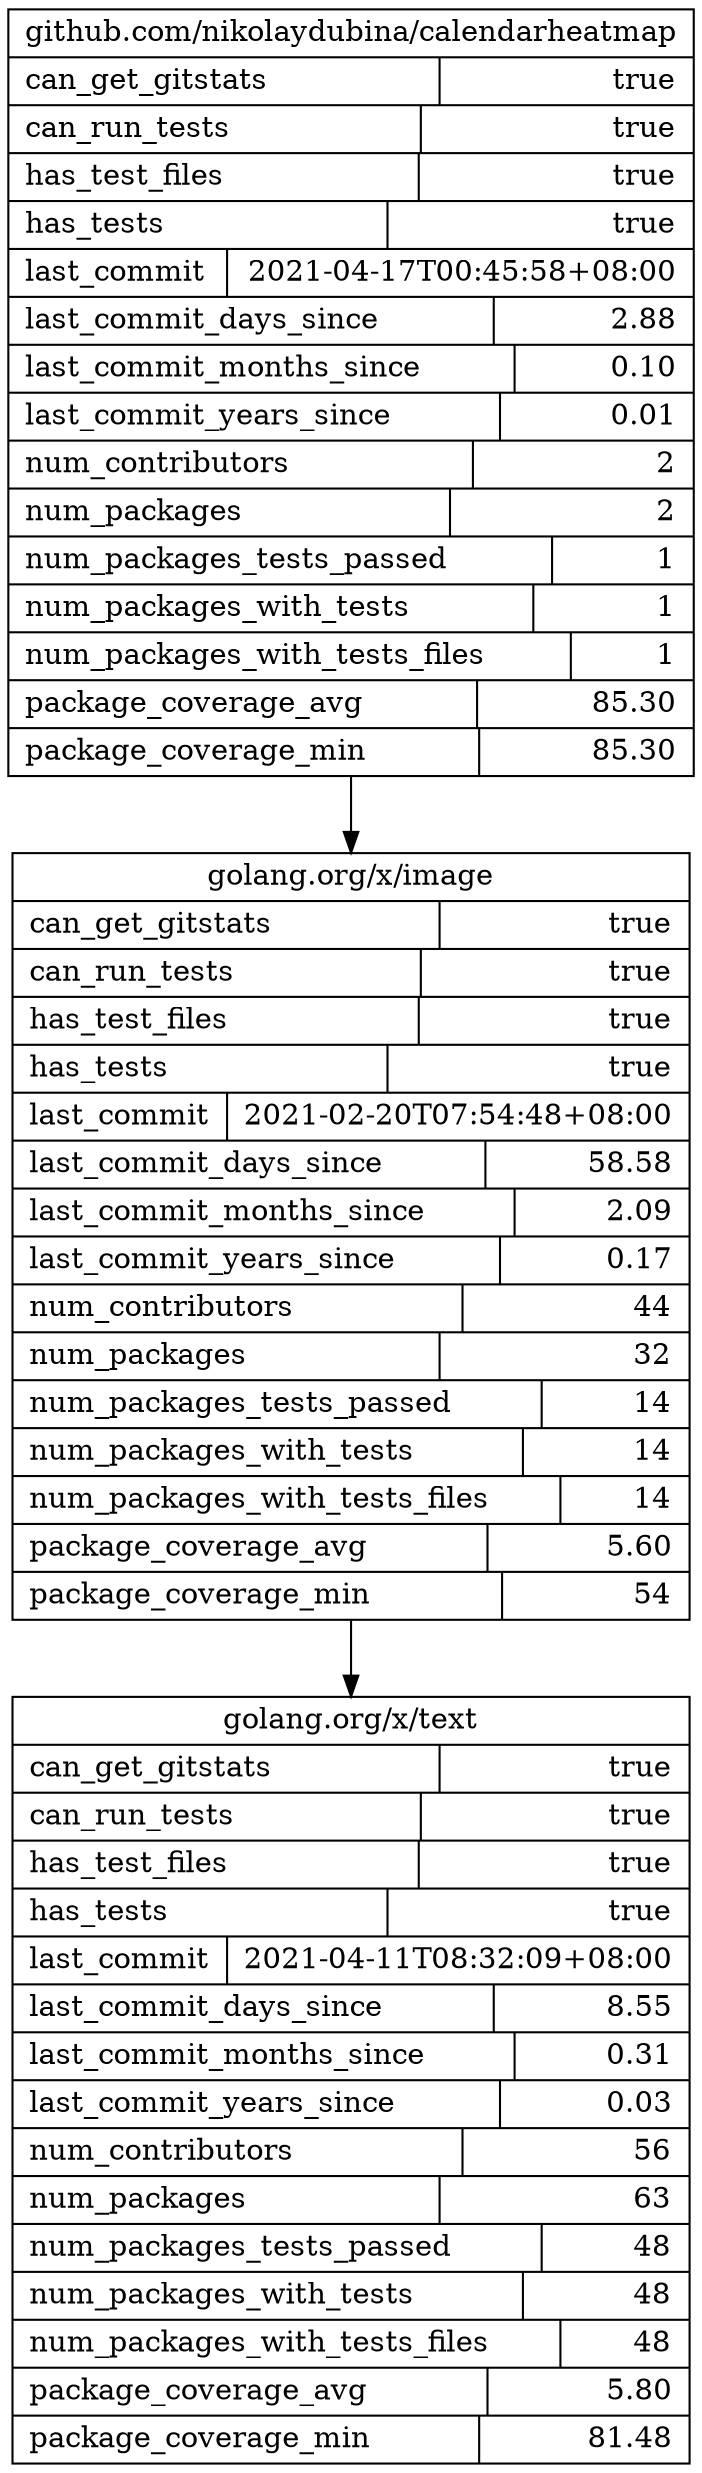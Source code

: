 digraph G {
	concentrate=True;
	rankdir=TB;
	node [shape=record];
	
	"github.com/nikolaydubina/calendarheatmap" [label="{ github.com/nikolaydubina/calendarheatmap | {can_get_gitstats\l | true\r} | {can_run_tests\l | true\r} | {has_test_files\l | true\r} | {has_tests\l | true\r} | {last_commit\l | 2021-04-17T00:45:58+08:00\r} | {last_commit_days_since\l | 2.88\r} | {last_commit_months_since\l | 0.10\r} | {last_commit_years_since\l | 0.01\r} | {num_contributors\l | 2\r} | {num_packages\l | 2\r} | {num_packages_tests_passed\l | 1\r} | {num_packages_with_tests\l | 1\r} | {num_packages_with_tests_files\l | 1\r} | {package_coverage_avg\l | 85.30\r} | {package_coverage_min\l | 85.30\r} }"];
	"golang.org/x/image" [label="{ golang.org/x/image | {can_get_gitstats\l | true\r} | {can_run_tests\l | true\r} | {has_test_files\l | true\r} | {has_tests\l | true\r} | {last_commit\l | 2021-02-20T07:54:48+08:00\r} | {last_commit_days_since\l | 58.58\r} | {last_commit_months_since\l | 2.09\r} | {last_commit_years_since\l | 0.17\r} | {num_contributors\l | 44\r} | {num_packages\l | 32\r} | {num_packages_tests_passed\l | 14\r} | {num_packages_with_tests\l | 14\r} | {num_packages_with_tests_files\l | 14\r} | {package_coverage_avg\l | 5.60\r} | {package_coverage_min\l | 54\r} }"];
	"golang.org/x/text" [label="{ golang.org/x/text | {can_get_gitstats\l | true\r} | {can_run_tests\l | true\r} | {has_test_files\l | true\r} | {has_tests\l | true\r} | {last_commit\l | 2021-04-11T08:32:09+08:00\r} | {last_commit_days_since\l | 8.55\r} | {last_commit_months_since\l | 0.31\r} | {last_commit_years_since\l | 0.03\r} | {num_contributors\l | 56\r} | {num_packages\l | 63\r} | {num_packages_tests_passed\l | 48\r} | {num_packages_with_tests\l | 48\r} | {num_packages_with_tests_files\l | 48\r} | {package_coverage_avg\l | 5.80\r} | {package_coverage_min\l | 81.48\r} }"];
	

	"github.com/nikolaydubina/calendarheatmap" -> "golang.org/x/image";
	"golang.org/x/image" -> "golang.org/x/text";
	
}
